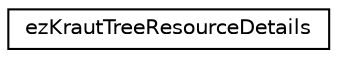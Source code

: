 digraph "Graphical Class Hierarchy"
{
 // LATEX_PDF_SIZE
  edge [fontname="Helvetica",fontsize="10",labelfontname="Helvetica",labelfontsize="10"];
  node [fontname="Helvetica",fontsize="10",shape=record];
  rankdir="LR";
  Node0 [label="ezKrautTreeResourceDetails",height=0.2,width=0.4,color="black", fillcolor="white", style="filled",URL="$d0/da6/structez_kraut_tree_resource_details.htm",tooltip=" "];
}
